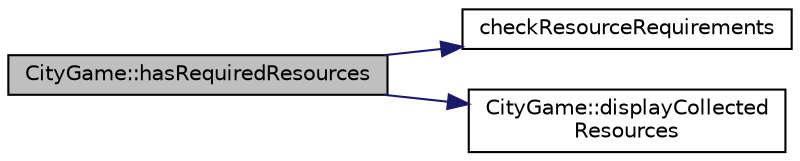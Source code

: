 digraph "CityGame::hasRequiredResources"
{
 // LATEX_PDF_SIZE
  edge [fontname="Helvetica",fontsize="10",labelfontname="Helvetica",labelfontsize="10"];
  node [fontname="Helvetica",fontsize="10",shape=record];
  rankdir="LR";
  Node1 [label="CityGame::hasRequiredResources",height=0.2,width=0.4,color="black", fillcolor="grey75", style="filled", fontcolor="black",tooltip=" "];
  Node1 -> Node2 [color="midnightblue",fontsize="10",style="solid",fontname="Helvetica"];
  Node2 [label="checkResourceRequirements",height=0.2,width=0.4,color="black", fillcolor="white", style="filled",URL="$BuildingRequirements_8h.html#a4e6e5e7f0f7d64101fb10a49203edd0c",tooltip="Checks if the collected resources meet the requirements for a specified building."];
  Node1 -> Node3 [color="midnightblue",fontsize="10",style="solid",fontname="Helvetica"];
  Node3 [label="CityGame::displayCollected\lResources",height=0.2,width=0.4,color="black", fillcolor="white", style="filled",URL="$classCityGame.html#aaee4d6f62d60e6c34113f8ad46fd7f4e",tooltip=" "];
}
